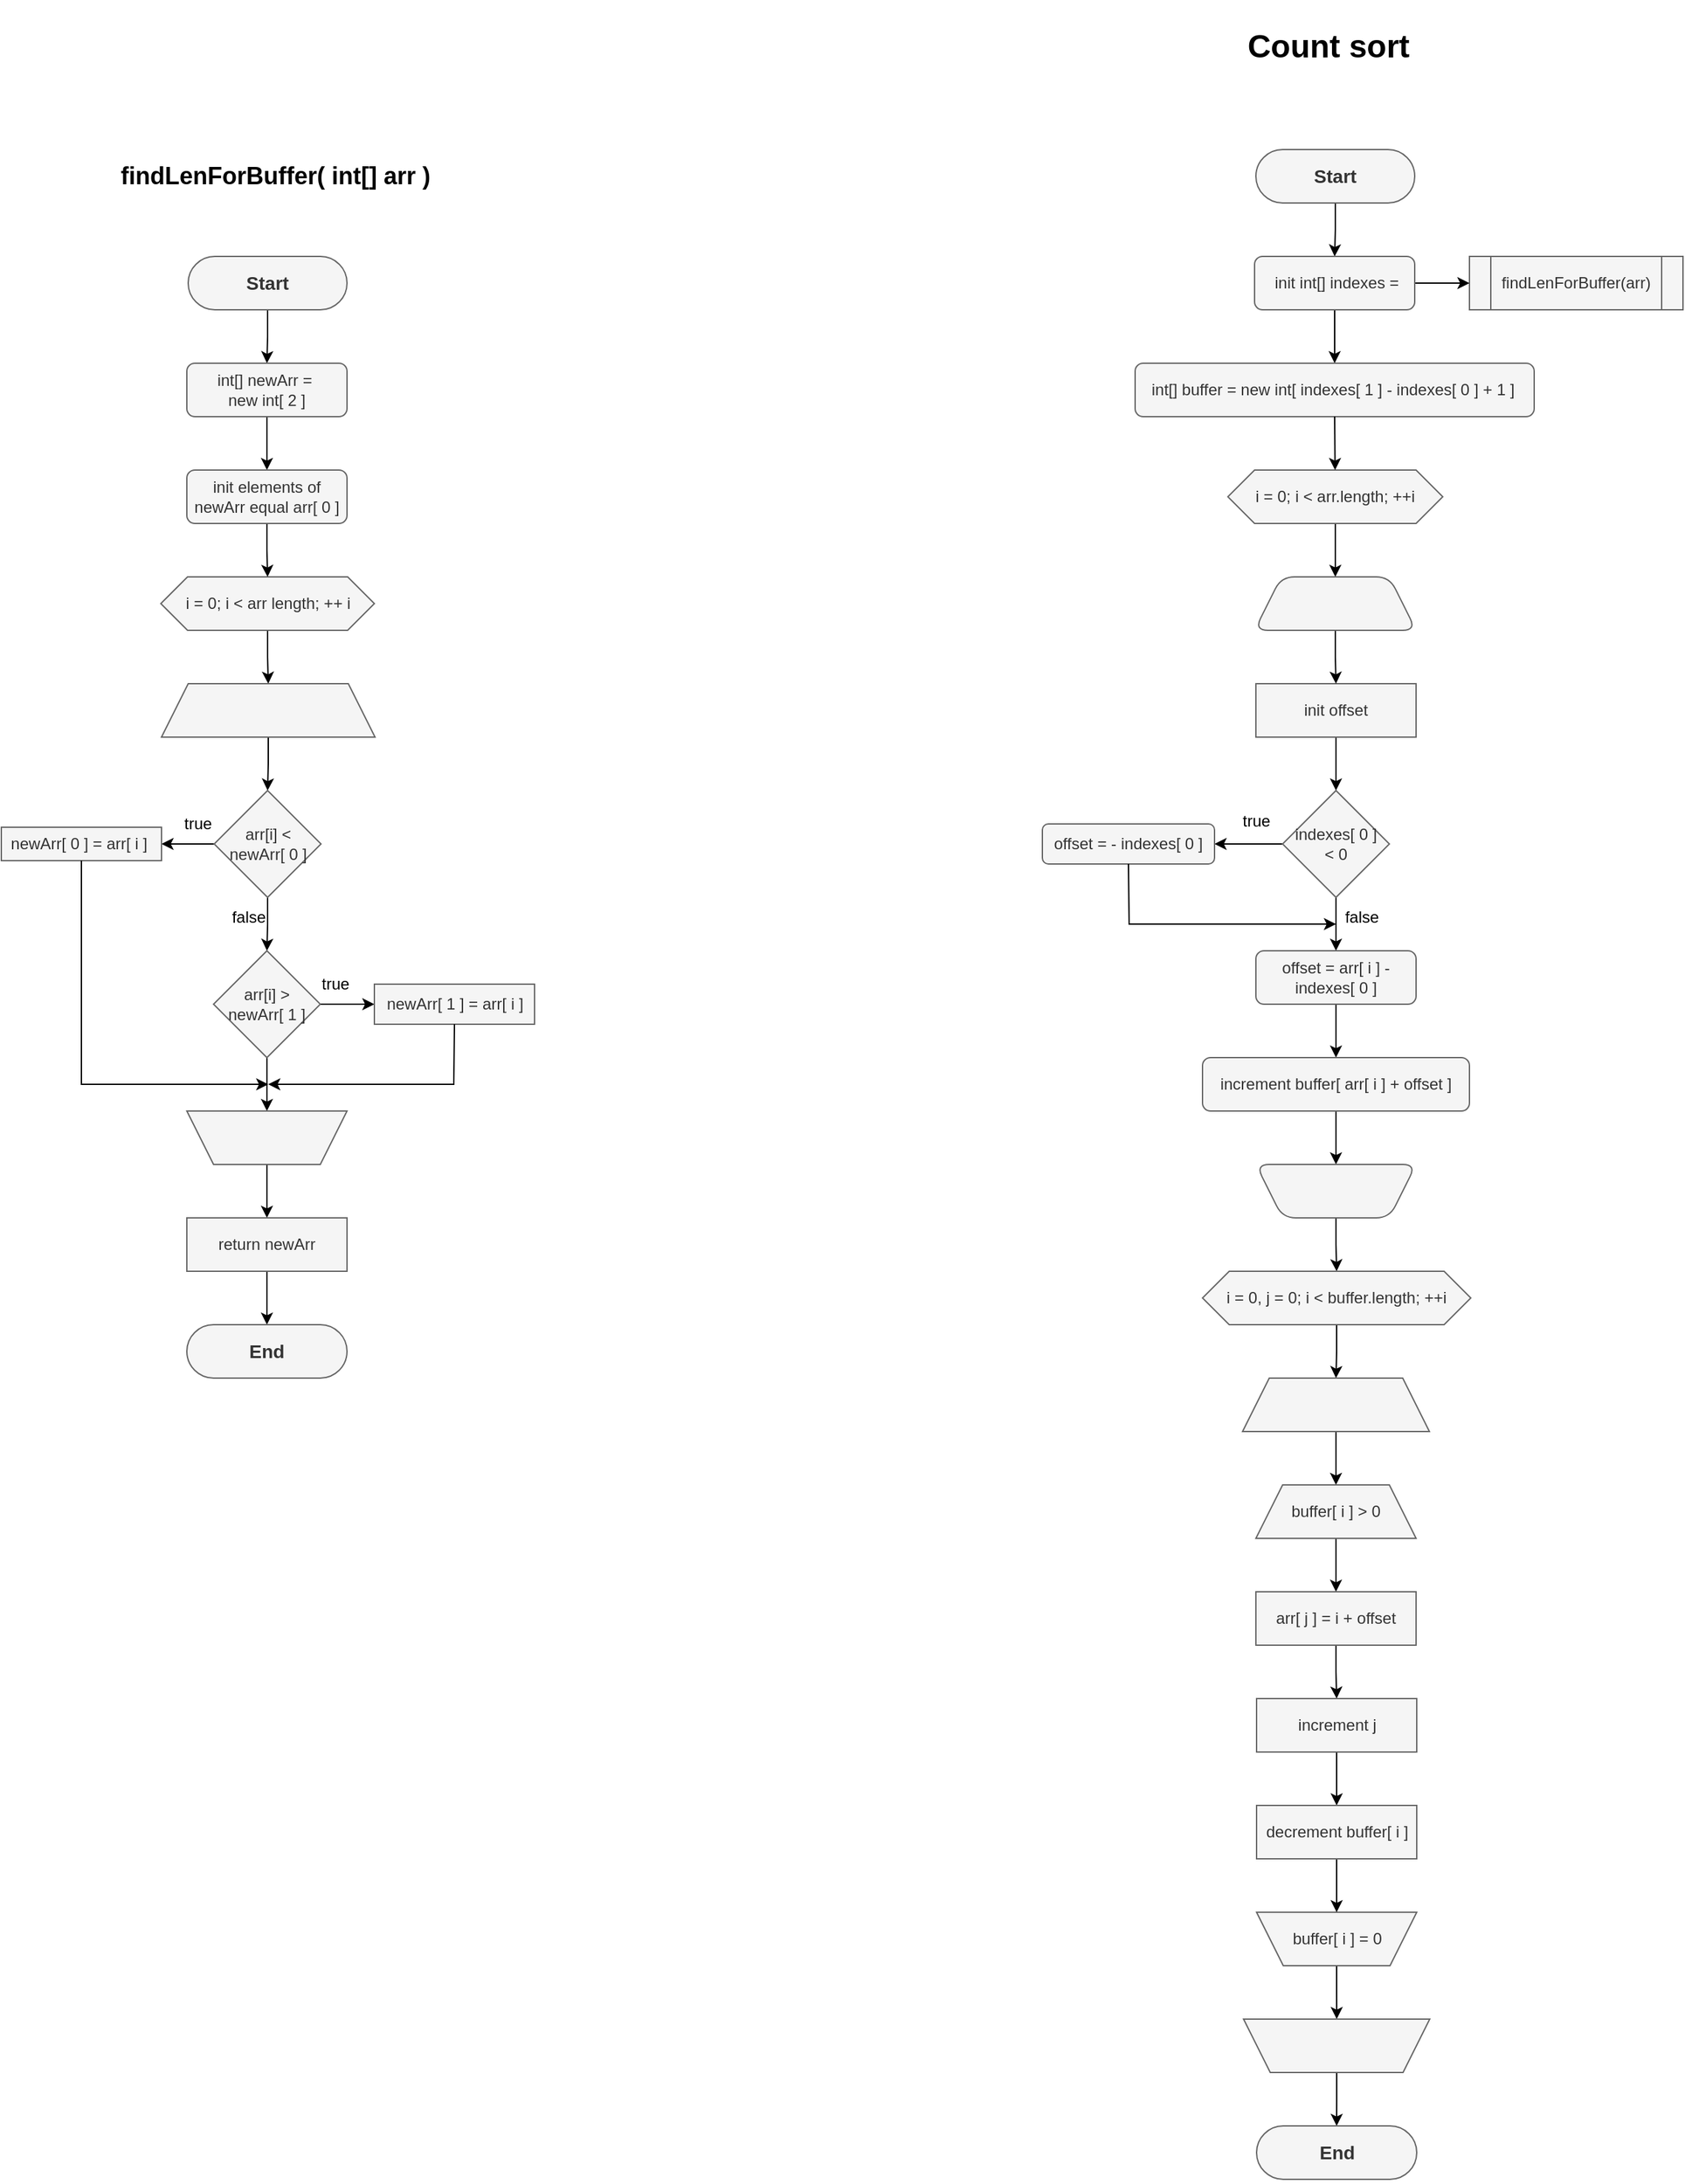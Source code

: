 <mxfile version="24.0.4" type="device">
  <diagram id="23iRSUPoRavnBvh4doch" name="Page-1">
    <mxGraphModel dx="2261" dy="836" grid="1" gridSize="10" guides="1" tooltips="1" connect="1" arrows="1" fold="1" page="1" pageScale="1" pageWidth="827" pageHeight="1169" math="0" shadow="0">
      <root>
        <mxCell id="0" />
        <mxCell id="1" parent="0" />
        <mxCell id="CBXRRx9RchEpLHjRfeQV-1" value="&lt;h1&gt;Count sort&lt;/h1&gt;" style="text;html=1;align=center;verticalAlign=middle;resizable=0;points=[];autosize=1;strokeColor=none;fillColor=none;" vertex="1" parent="1">
          <mxGeometry x="344" y="8" width="140" height="70" as="geometry" />
        </mxCell>
        <mxCell id="CBXRRx9RchEpLHjRfeQV-35" value="" style="edgeStyle=orthogonalEdgeStyle;rounded=0;orthogonalLoop=1;jettySize=auto;html=1;" edge="1" parent="1" source="CBXRRx9RchEpLHjRfeQV-2" target="CBXRRx9RchEpLHjRfeQV-33">
          <mxGeometry relative="1" as="geometry" />
        </mxCell>
        <mxCell id="CBXRRx9RchEpLHjRfeQV-2" value="&lt;h3&gt;Start&lt;/h3&gt;" style="rounded=1;whiteSpace=wrap;html=1;arcSize=50;fillColor=#f5f5f5;fontColor=#333333;strokeColor=#666666;" vertex="1" parent="1">
          <mxGeometry x="360" y="120" width="119" height="40" as="geometry" />
        </mxCell>
        <mxCell id="CBXRRx9RchEpLHjRfeQV-3" value="&lt;h2&gt;findLenForBuffer( int[] arr )&lt;/h2&gt;" style="text;html=1;align=center;verticalAlign=middle;resizable=0;points=[];autosize=1;strokeColor=none;fillColor=none;" vertex="1" parent="1">
          <mxGeometry x="-505" y="110" width="260" height="60" as="geometry" />
        </mxCell>
        <mxCell id="CBXRRx9RchEpLHjRfeQV-13" value="" style="edgeStyle=orthogonalEdgeStyle;rounded=0;orthogonalLoop=1;jettySize=auto;html=1;" edge="1" parent="1" source="CBXRRx9RchEpLHjRfeQV-4" target="CBXRRx9RchEpLHjRfeQV-5">
          <mxGeometry relative="1" as="geometry" />
        </mxCell>
        <mxCell id="CBXRRx9RchEpLHjRfeQV-4" value="&lt;h3&gt;Start&lt;/h3&gt;" style="rounded=1;whiteSpace=wrap;html=1;arcSize=50;fillColor=#f5f5f5;fontColor=#333333;strokeColor=#666666;" vertex="1" parent="1">
          <mxGeometry x="-440" y="200" width="119" height="40" as="geometry" />
        </mxCell>
        <mxCell id="CBXRRx9RchEpLHjRfeQV-12" value="" style="edgeStyle=orthogonalEdgeStyle;rounded=0;orthogonalLoop=1;jettySize=auto;html=1;" edge="1" parent="1" source="CBXRRx9RchEpLHjRfeQV-5" target="CBXRRx9RchEpLHjRfeQV-11">
          <mxGeometry relative="1" as="geometry" />
        </mxCell>
        <mxCell id="CBXRRx9RchEpLHjRfeQV-5" value="int[] newArr =&amp;nbsp;&lt;div&gt;new int[ 2 ]&lt;/div&gt;" style="rounded=1;whiteSpace=wrap;html=1;fillColor=#f5f5f5;fontColor=#333333;strokeColor=#666666;" vertex="1" parent="1">
          <mxGeometry x="-441" y="280" width="120" height="40" as="geometry" />
        </mxCell>
        <mxCell id="CBXRRx9RchEpLHjRfeQV-8" value="" style="edgeStyle=orthogonalEdgeStyle;rounded=0;orthogonalLoop=1;jettySize=auto;html=1;" edge="1" parent="1" source="CBXRRx9RchEpLHjRfeQV-6" target="CBXRRx9RchEpLHjRfeQV-7">
          <mxGeometry relative="1" as="geometry" />
        </mxCell>
        <mxCell id="CBXRRx9RchEpLHjRfeQV-6" value="i = 0; i &amp;lt; arr length; ++ i" style="shape=hexagon;perimeter=hexagonPerimeter2;whiteSpace=wrap;html=1;fixedSize=1;fillColor=#f5f5f5;fontColor=#333333;strokeColor=#666666;" vertex="1" parent="1">
          <mxGeometry x="-460.5" y="440" width="160" height="40" as="geometry" />
        </mxCell>
        <mxCell id="CBXRRx9RchEpLHjRfeQV-10" value="" style="edgeStyle=orthogonalEdgeStyle;rounded=0;orthogonalLoop=1;jettySize=auto;html=1;" edge="1" parent="1" source="CBXRRx9RchEpLHjRfeQV-7" target="CBXRRx9RchEpLHjRfeQV-9">
          <mxGeometry relative="1" as="geometry" />
        </mxCell>
        <mxCell id="CBXRRx9RchEpLHjRfeQV-7" value="" style="shape=trapezoid;perimeter=trapezoidPerimeter;whiteSpace=wrap;html=1;fixedSize=1;fillColor=#f5f5f5;strokeColor=#666666;fontColor=#333333;" vertex="1" parent="1">
          <mxGeometry x="-460" y="520" width="160" height="40" as="geometry" />
        </mxCell>
        <mxCell id="CBXRRx9RchEpLHjRfeQV-17" value="" style="edgeStyle=orthogonalEdgeStyle;rounded=0;orthogonalLoop=1;jettySize=auto;html=1;" edge="1" parent="1" source="CBXRRx9RchEpLHjRfeQV-9" target="CBXRRx9RchEpLHjRfeQV-16">
          <mxGeometry relative="1" as="geometry" />
        </mxCell>
        <mxCell id="CBXRRx9RchEpLHjRfeQV-20" value="" style="edgeStyle=orthogonalEdgeStyle;rounded=0;orthogonalLoop=1;jettySize=auto;html=1;" edge="1" parent="1" source="CBXRRx9RchEpLHjRfeQV-9" target="CBXRRx9RchEpLHjRfeQV-15">
          <mxGeometry relative="1" as="geometry" />
        </mxCell>
        <mxCell id="CBXRRx9RchEpLHjRfeQV-9" value="arr[i] &amp;lt;&lt;div&gt;newArr[ 0 ]&lt;/div&gt;" style="rhombus;whiteSpace=wrap;html=1;fillColor=#f5f5f5;strokeColor=#666666;fontColor=#333333;" vertex="1" parent="1">
          <mxGeometry x="-420.5" y="600" width="80" height="80" as="geometry" />
        </mxCell>
        <mxCell id="CBXRRx9RchEpLHjRfeQV-14" value="" style="edgeStyle=orthogonalEdgeStyle;rounded=0;orthogonalLoop=1;jettySize=auto;html=1;" edge="1" parent="1" source="CBXRRx9RchEpLHjRfeQV-11" target="CBXRRx9RchEpLHjRfeQV-6">
          <mxGeometry relative="1" as="geometry" />
        </mxCell>
        <mxCell id="CBXRRx9RchEpLHjRfeQV-11" value="init elements of newArr equal arr[ 0 ]" style="rounded=1;whiteSpace=wrap;html=1;fillColor=#f5f5f5;fontColor=#333333;strokeColor=#666666;" vertex="1" parent="1">
          <mxGeometry x="-441" y="360" width="120" height="40" as="geometry" />
        </mxCell>
        <mxCell id="CBXRRx9RchEpLHjRfeQV-19" value="" style="edgeStyle=orthogonalEdgeStyle;rounded=0;orthogonalLoop=1;jettySize=auto;html=1;" edge="1" parent="1" source="CBXRRx9RchEpLHjRfeQV-15" target="CBXRRx9RchEpLHjRfeQV-18">
          <mxGeometry relative="1" as="geometry" />
        </mxCell>
        <mxCell id="CBXRRx9RchEpLHjRfeQV-25" value="" style="edgeStyle=orthogonalEdgeStyle;rounded=0;orthogonalLoop=1;jettySize=auto;html=1;" edge="1" parent="1" source="CBXRRx9RchEpLHjRfeQV-15" target="CBXRRx9RchEpLHjRfeQV-24">
          <mxGeometry relative="1" as="geometry" />
        </mxCell>
        <mxCell id="CBXRRx9RchEpLHjRfeQV-15" value="arr[i] &amp;gt;&lt;div&gt;newArr[ 1 ]&lt;/div&gt;" style="rhombus;whiteSpace=wrap;html=1;fillColor=#f5f5f5;strokeColor=#666666;fontColor=#333333;" vertex="1" parent="1">
          <mxGeometry x="-421" y="720" width="80" height="80" as="geometry" />
        </mxCell>
        <mxCell id="CBXRRx9RchEpLHjRfeQV-16" value="newArr[ 0 ] =&amp;nbsp;&lt;span style=&quot;background-color: initial;&quot;&gt;arr[ i ]&amp;nbsp;&lt;/span&gt;" style="whiteSpace=wrap;html=1;fillColor=#f5f5f5;strokeColor=#666666;fontColor=#333333;" vertex="1" parent="1">
          <mxGeometry x="-580" y="627.5" width="120" height="25" as="geometry" />
        </mxCell>
        <mxCell id="CBXRRx9RchEpLHjRfeQV-18" value="newArr[ 1 ] = arr[ i ]" style="whiteSpace=wrap;html=1;fillColor=#f5f5f5;strokeColor=#666666;fontColor=#333333;" vertex="1" parent="1">
          <mxGeometry x="-300.5" y="745" width="120" height="30" as="geometry" />
        </mxCell>
        <mxCell id="CBXRRx9RchEpLHjRfeQV-21" value="true" style="text;html=1;align=center;verticalAlign=middle;resizable=0;points=[];autosize=1;strokeColor=none;fillColor=none;" vertex="1" parent="1">
          <mxGeometry x="-453" y="610" width="40" height="30" as="geometry" />
        </mxCell>
        <mxCell id="CBXRRx9RchEpLHjRfeQV-22" value="true" style="text;html=1;align=center;verticalAlign=middle;resizable=0;points=[];autosize=1;strokeColor=none;fillColor=none;" vertex="1" parent="1">
          <mxGeometry x="-350" y="730" width="40" height="30" as="geometry" />
        </mxCell>
        <mxCell id="CBXRRx9RchEpLHjRfeQV-23" value="false" style="text;html=1;align=center;verticalAlign=middle;resizable=0;points=[];autosize=1;strokeColor=none;fillColor=none;" vertex="1" parent="1">
          <mxGeometry x="-420" y="680" width="50" height="30" as="geometry" />
        </mxCell>
        <mxCell id="CBXRRx9RchEpLHjRfeQV-27" value="" style="edgeStyle=orthogonalEdgeStyle;rounded=0;orthogonalLoop=1;jettySize=auto;html=1;" edge="1" parent="1" source="CBXRRx9RchEpLHjRfeQV-24" target="CBXRRx9RchEpLHjRfeQV-26">
          <mxGeometry relative="1" as="geometry" />
        </mxCell>
        <mxCell id="CBXRRx9RchEpLHjRfeQV-24" value="" style="shape=trapezoid;perimeter=trapezoidPerimeter;whiteSpace=wrap;html=1;fixedSize=1;fillColor=#f5f5f5;strokeColor=#666666;fontColor=#333333;flipV=1;" vertex="1" parent="1">
          <mxGeometry x="-441" y="840" width="120" height="40" as="geometry" />
        </mxCell>
        <mxCell id="CBXRRx9RchEpLHjRfeQV-29" value="" style="edgeStyle=orthogonalEdgeStyle;rounded=0;orthogonalLoop=1;jettySize=auto;html=1;" edge="1" parent="1" source="CBXRRx9RchEpLHjRfeQV-26" target="CBXRRx9RchEpLHjRfeQV-28">
          <mxGeometry relative="1" as="geometry" />
        </mxCell>
        <mxCell id="CBXRRx9RchEpLHjRfeQV-26" value="return newArr" style="whiteSpace=wrap;html=1;fillColor=#f5f5f5;strokeColor=#666666;fontColor=#333333;" vertex="1" parent="1">
          <mxGeometry x="-441" y="920" width="120" height="40" as="geometry" />
        </mxCell>
        <mxCell id="CBXRRx9RchEpLHjRfeQV-28" value="&lt;h3&gt;End&lt;/h3&gt;" style="rounded=1;whiteSpace=wrap;html=1;fillColor=#f5f5f5;strokeColor=#666666;fontColor=#333333;arcSize=50;" vertex="1" parent="1">
          <mxGeometry x="-441" y="1000" width="120" height="40" as="geometry" />
        </mxCell>
        <mxCell id="CBXRRx9RchEpLHjRfeQV-30" value="" style="endArrow=classic;html=1;rounded=0;exitX=0.5;exitY=1;exitDx=0;exitDy=0;" edge="1" parent="1" source="CBXRRx9RchEpLHjRfeQV-16">
          <mxGeometry width="50" height="50" relative="1" as="geometry">
            <mxPoint x="-440" y="780" as="sourcePoint" />
            <mxPoint x="-380" y="820" as="targetPoint" />
            <Array as="points">
              <mxPoint x="-520" y="820" />
            </Array>
          </mxGeometry>
        </mxCell>
        <mxCell id="CBXRRx9RchEpLHjRfeQV-31" value="" style="endArrow=classic;html=1;rounded=0;exitX=0.5;exitY=1;exitDx=0;exitDy=0;" edge="1" parent="1" source="CBXRRx9RchEpLHjRfeQV-18">
          <mxGeometry width="50" height="50" relative="1" as="geometry">
            <mxPoint x="-440" y="780" as="sourcePoint" />
            <mxPoint x="-380" y="820" as="targetPoint" />
            <Array as="points">
              <mxPoint x="-241" y="820" />
            </Array>
          </mxGeometry>
        </mxCell>
        <mxCell id="CBXRRx9RchEpLHjRfeQV-32" value="findLenForBuffer(arr)" style="shape=process;whiteSpace=wrap;html=1;backgroundOutline=1;fillColor=#f5f5f5;fontColor=#333333;strokeColor=#666666;" vertex="1" parent="1">
          <mxGeometry x="520" y="200" width="160" height="40" as="geometry" />
        </mxCell>
        <mxCell id="CBXRRx9RchEpLHjRfeQV-34" value="" style="edgeStyle=orthogonalEdgeStyle;rounded=0;orthogonalLoop=1;jettySize=auto;html=1;" edge="1" parent="1" source="CBXRRx9RchEpLHjRfeQV-33" target="CBXRRx9RchEpLHjRfeQV-32">
          <mxGeometry relative="1" as="geometry" />
        </mxCell>
        <mxCell id="CBXRRx9RchEpLHjRfeQV-37" value="" style="edgeStyle=orthogonalEdgeStyle;rounded=0;orthogonalLoop=1;jettySize=auto;html=1;" edge="1" parent="1" source="CBXRRx9RchEpLHjRfeQV-33" target="CBXRRx9RchEpLHjRfeQV-36">
          <mxGeometry relative="1" as="geometry" />
        </mxCell>
        <mxCell id="CBXRRx9RchEpLHjRfeQV-33" value="&amp;nbsp;init int[] indexes =" style="rounded=1;whiteSpace=wrap;html=1;fillColor=#f5f5f5;fontColor=#333333;strokeColor=#666666;" vertex="1" parent="1">
          <mxGeometry x="359" y="200" width="120" height="40" as="geometry" />
        </mxCell>
        <mxCell id="CBXRRx9RchEpLHjRfeQV-36" value="int[] buffer = new int[ indexes[ 1 ] - indexes[ 0 ] + 1 ]&amp;nbsp;" style="whiteSpace=wrap;html=1;fillColor=#f5f5f5;strokeColor=#666666;fontColor=#333333;rounded=1;" vertex="1" parent="1">
          <mxGeometry x="269.5" y="280" width="299" height="40" as="geometry" />
        </mxCell>
        <mxCell id="CBXRRx9RchEpLHjRfeQV-65" value="" style="edgeStyle=orthogonalEdgeStyle;rounded=0;orthogonalLoop=1;jettySize=auto;html=1;" edge="1" parent="1" source="CBXRRx9RchEpLHjRfeQV-38" target="CBXRRx9RchEpLHjRfeQV-64">
          <mxGeometry relative="1" as="geometry" />
        </mxCell>
        <mxCell id="CBXRRx9RchEpLHjRfeQV-38" value="i = 0; i &amp;lt; arr.length; ++i" style="shape=hexagon;perimeter=hexagonPerimeter2;whiteSpace=wrap;html=1;fixedSize=1;fillColor=#f5f5f5;fontColor=#333333;strokeColor=#666666;" vertex="1" parent="1">
          <mxGeometry x="339" y="360" width="161" height="40" as="geometry" />
        </mxCell>
        <mxCell id="CBXRRx9RchEpLHjRfeQV-47" value="" style="edgeStyle=orthogonalEdgeStyle;rounded=0;orthogonalLoop=1;jettySize=auto;html=1;" edge="1" parent="1" source="CBXRRx9RchEpLHjRfeQV-39" target="CBXRRx9RchEpLHjRfeQV-46">
          <mxGeometry relative="1" as="geometry" />
        </mxCell>
        <mxCell id="CBXRRx9RchEpLHjRfeQV-39" value="init offset" style="whiteSpace=wrap;html=1;fillColor=#f5f5f5;strokeColor=#666666;fontColor=#333333;" vertex="1" parent="1">
          <mxGeometry x="360" y="520" width="120" height="40" as="geometry" />
        </mxCell>
        <mxCell id="CBXRRx9RchEpLHjRfeQV-45" value="" style="endArrow=classic;html=1;rounded=0;exitX=0.5;exitY=1;exitDx=0;exitDy=0;" edge="1" parent="1" source="CBXRRx9RchEpLHjRfeQV-36" target="CBXRRx9RchEpLHjRfeQV-38">
          <mxGeometry width="50" height="50" relative="1" as="geometry">
            <mxPoint x="180" y="410" as="sourcePoint" />
            <mxPoint x="230" y="360" as="targetPoint" />
          </mxGeometry>
        </mxCell>
        <mxCell id="CBXRRx9RchEpLHjRfeQV-51" value="" style="edgeStyle=orthogonalEdgeStyle;rounded=0;orthogonalLoop=1;jettySize=auto;html=1;" edge="1" parent="1" source="CBXRRx9RchEpLHjRfeQV-46" target="CBXRRx9RchEpLHjRfeQV-50">
          <mxGeometry relative="1" as="geometry" />
        </mxCell>
        <mxCell id="CBXRRx9RchEpLHjRfeQV-54" value="" style="edgeStyle=orthogonalEdgeStyle;rounded=0;orthogonalLoop=1;jettySize=auto;html=1;" edge="1" parent="1" source="CBXRRx9RchEpLHjRfeQV-46" target="CBXRRx9RchEpLHjRfeQV-53">
          <mxGeometry relative="1" as="geometry" />
        </mxCell>
        <mxCell id="CBXRRx9RchEpLHjRfeQV-46" value="indexes[ 0 ]&lt;div&gt;&amp;lt; 0&lt;/div&gt;" style="rhombus;whiteSpace=wrap;html=1;fillColor=#f5f5f5;strokeColor=#666666;fontColor=#333333;" vertex="1" parent="1">
          <mxGeometry x="380" y="600" width="80" height="80" as="geometry" />
        </mxCell>
        <mxCell id="CBXRRx9RchEpLHjRfeQV-50" value="offset = - indexes[ 0 ]" style="rounded=1;whiteSpace=wrap;html=1;fillColor=#f5f5f5;strokeColor=#666666;fontColor=#333333;" vertex="1" parent="1">
          <mxGeometry x="200" y="625" width="129" height="30" as="geometry" />
        </mxCell>
        <mxCell id="CBXRRx9RchEpLHjRfeQV-52" value="true" style="text;html=1;align=center;verticalAlign=middle;resizable=0;points=[];autosize=1;strokeColor=none;fillColor=none;" vertex="1" parent="1">
          <mxGeometry x="340" y="608" width="40" height="30" as="geometry" />
        </mxCell>
        <mxCell id="CBXRRx9RchEpLHjRfeQV-56" value="" style="edgeStyle=orthogonalEdgeStyle;rounded=0;orthogonalLoop=1;jettySize=auto;html=1;" edge="1" parent="1" source="CBXRRx9RchEpLHjRfeQV-53" target="CBXRRx9RchEpLHjRfeQV-55">
          <mxGeometry relative="1" as="geometry" />
        </mxCell>
        <mxCell id="CBXRRx9RchEpLHjRfeQV-53" value="offset = arr[ i ] -indexes[ 0 ]" style="rounded=1;whiteSpace=wrap;html=1;fillColor=#f5f5f5;strokeColor=#666666;fontColor=#333333;" vertex="1" parent="1">
          <mxGeometry x="360" y="720" width="120" height="40" as="geometry" />
        </mxCell>
        <mxCell id="CBXRRx9RchEpLHjRfeQV-63" value="" style="edgeStyle=orthogonalEdgeStyle;rounded=0;orthogonalLoop=1;jettySize=auto;html=1;" edge="1" parent="1" source="CBXRRx9RchEpLHjRfeQV-55" target="CBXRRx9RchEpLHjRfeQV-62">
          <mxGeometry relative="1" as="geometry" />
        </mxCell>
        <mxCell id="CBXRRx9RchEpLHjRfeQV-55" value="increment buffer[ arr[ i ] + offset ]" style="rounded=1;whiteSpace=wrap;html=1;fillColor=#f5f5f5;strokeColor=#666666;fontColor=#333333;" vertex="1" parent="1">
          <mxGeometry x="320" y="800" width="200" height="40" as="geometry" />
        </mxCell>
        <mxCell id="CBXRRx9RchEpLHjRfeQV-71" value="" style="edgeStyle=orthogonalEdgeStyle;rounded=0;orthogonalLoop=1;jettySize=auto;html=1;" edge="1" parent="1" source="CBXRRx9RchEpLHjRfeQV-62" target="CBXRRx9RchEpLHjRfeQV-70">
          <mxGeometry relative="1" as="geometry" />
        </mxCell>
        <mxCell id="CBXRRx9RchEpLHjRfeQV-62" value="" style="shape=trapezoid;perimeter=trapezoidPerimeter;whiteSpace=wrap;html=1;fixedSize=1;fillColor=#f5f5f5;strokeColor=#666666;fontColor=#333333;rounded=1;flipV=1;" vertex="1" parent="1">
          <mxGeometry x="360" y="880" width="120" height="40" as="geometry" />
        </mxCell>
        <mxCell id="CBXRRx9RchEpLHjRfeQV-66" value="" style="edgeStyle=orthogonalEdgeStyle;rounded=0;orthogonalLoop=1;jettySize=auto;html=1;" edge="1" parent="1" source="CBXRRx9RchEpLHjRfeQV-64" target="CBXRRx9RchEpLHjRfeQV-39">
          <mxGeometry relative="1" as="geometry" />
        </mxCell>
        <mxCell id="CBXRRx9RchEpLHjRfeQV-64" value="" style="shape=trapezoid;perimeter=trapezoidPerimeter;whiteSpace=wrap;html=1;fixedSize=1;fillColor=#f5f5f5;strokeColor=#666666;fontColor=#333333;rounded=1;flipV=0;" vertex="1" parent="1">
          <mxGeometry x="359" y="440" width="121" height="40" as="geometry" />
        </mxCell>
        <mxCell id="CBXRRx9RchEpLHjRfeQV-67" value="false" style="text;html=1;align=center;verticalAlign=middle;resizable=0;points=[];autosize=1;strokeColor=none;fillColor=none;" vertex="1" parent="1">
          <mxGeometry x="414" y="680" width="50" height="30" as="geometry" />
        </mxCell>
        <mxCell id="CBXRRx9RchEpLHjRfeQV-68" value="" style="endArrow=classic;html=1;rounded=0;exitX=0.5;exitY=1;exitDx=0;exitDy=0;entryX=0.12;entryY=0.667;entryDx=0;entryDy=0;entryPerimeter=0;" edge="1" parent="1" source="CBXRRx9RchEpLHjRfeQV-50" target="CBXRRx9RchEpLHjRfeQV-67">
          <mxGeometry width="50" height="50" relative="1" as="geometry">
            <mxPoint x="370" y="590" as="sourcePoint" />
            <mxPoint x="420" y="540" as="targetPoint" />
            <Array as="points">
              <mxPoint x="265" y="700" />
            </Array>
          </mxGeometry>
        </mxCell>
        <mxCell id="CBXRRx9RchEpLHjRfeQV-73" value="" style="edgeStyle=orthogonalEdgeStyle;rounded=0;orthogonalLoop=1;jettySize=auto;html=1;" edge="1" parent="1" source="CBXRRx9RchEpLHjRfeQV-70" target="CBXRRx9RchEpLHjRfeQV-72">
          <mxGeometry relative="1" as="geometry" />
        </mxCell>
        <mxCell id="CBXRRx9RchEpLHjRfeQV-70" value="i = 0, j = 0; i &amp;lt; buffer.length; ++i" style="shape=hexagon;perimeter=hexagonPerimeter2;whiteSpace=wrap;html=1;fixedSize=1;fillColor=#f5f5f5;fontColor=#333333;strokeColor=#666666;" vertex="1" parent="1">
          <mxGeometry x="320" y="960" width="201" height="40" as="geometry" />
        </mxCell>
        <mxCell id="CBXRRx9RchEpLHjRfeQV-75" value="" style="edgeStyle=orthogonalEdgeStyle;rounded=0;orthogonalLoop=1;jettySize=auto;html=1;" edge="1" parent="1" source="CBXRRx9RchEpLHjRfeQV-72" target="CBXRRx9RchEpLHjRfeQV-74">
          <mxGeometry relative="1" as="geometry" />
        </mxCell>
        <mxCell id="CBXRRx9RchEpLHjRfeQV-72" value="" style="shape=trapezoid;perimeter=trapezoidPerimeter;whiteSpace=wrap;html=1;fixedSize=1;fillColor=#f5f5f5;strokeColor=#666666;fontColor=#333333;flipV=0;" vertex="1" parent="1">
          <mxGeometry x="350" y="1040" width="140" height="40" as="geometry" />
        </mxCell>
        <mxCell id="CBXRRx9RchEpLHjRfeQV-77" value="" style="edgeStyle=orthogonalEdgeStyle;rounded=0;orthogonalLoop=1;jettySize=auto;html=1;" edge="1" parent="1" source="CBXRRx9RchEpLHjRfeQV-74" target="CBXRRx9RchEpLHjRfeQV-76">
          <mxGeometry relative="1" as="geometry" />
        </mxCell>
        <mxCell id="CBXRRx9RchEpLHjRfeQV-74" value="buffer[ i ] &amp;gt; 0" style="shape=trapezoid;perimeter=trapezoidPerimeter;whiteSpace=wrap;html=1;fixedSize=1;fillColor=#f5f5f5;strokeColor=#666666;fontColor=#333333;" vertex="1" parent="1">
          <mxGeometry x="360" y="1120" width="120" height="40" as="geometry" />
        </mxCell>
        <mxCell id="CBXRRx9RchEpLHjRfeQV-79" value="" style="edgeStyle=orthogonalEdgeStyle;rounded=0;orthogonalLoop=1;jettySize=auto;html=1;" edge="1" parent="1" source="CBXRRx9RchEpLHjRfeQV-76" target="CBXRRx9RchEpLHjRfeQV-78">
          <mxGeometry relative="1" as="geometry" />
        </mxCell>
        <mxCell id="CBXRRx9RchEpLHjRfeQV-76" value="arr[ j ] = i + offset" style="whiteSpace=wrap;html=1;fillColor=#f5f5f5;strokeColor=#666666;fontColor=#333333;" vertex="1" parent="1">
          <mxGeometry x="360" y="1200" width="120" height="40" as="geometry" />
        </mxCell>
        <mxCell id="CBXRRx9RchEpLHjRfeQV-87" value="" style="edgeStyle=orthogonalEdgeStyle;rounded=0;orthogonalLoop=1;jettySize=auto;html=1;" edge="1" parent="1" source="CBXRRx9RchEpLHjRfeQV-78" target="CBXRRx9RchEpLHjRfeQV-86">
          <mxGeometry relative="1" as="geometry" />
        </mxCell>
        <mxCell id="CBXRRx9RchEpLHjRfeQV-78" value="increment j" style="whiteSpace=wrap;html=1;fillColor=#f5f5f5;strokeColor=#666666;fontColor=#333333;" vertex="1" parent="1">
          <mxGeometry x="360.5" y="1280" width="120" height="40" as="geometry" />
        </mxCell>
        <mxCell id="CBXRRx9RchEpLHjRfeQV-83" value="" style="edgeStyle=orthogonalEdgeStyle;rounded=0;orthogonalLoop=1;jettySize=auto;html=1;" edge="1" parent="1" source="CBXRRx9RchEpLHjRfeQV-80" target="CBXRRx9RchEpLHjRfeQV-82">
          <mxGeometry relative="1" as="geometry" />
        </mxCell>
        <mxCell id="CBXRRx9RchEpLHjRfeQV-80" value="buffer[ i ] = 0" style="shape=trapezoid;perimeter=trapezoidPerimeter;whiteSpace=wrap;html=1;fixedSize=1;fillColor=#f5f5f5;strokeColor=#666666;fontColor=#333333;flipV=1;" vertex="1" parent="1">
          <mxGeometry x="360.5" y="1440" width="120" height="40" as="geometry" />
        </mxCell>
        <mxCell id="CBXRRx9RchEpLHjRfeQV-85" value="" style="edgeStyle=orthogonalEdgeStyle;rounded=0;orthogonalLoop=1;jettySize=auto;html=1;" edge="1" parent="1" source="CBXRRx9RchEpLHjRfeQV-82" target="CBXRRx9RchEpLHjRfeQV-84">
          <mxGeometry relative="1" as="geometry" />
        </mxCell>
        <mxCell id="CBXRRx9RchEpLHjRfeQV-82" value="" style="shape=trapezoid;perimeter=trapezoidPerimeter;whiteSpace=wrap;html=1;fixedSize=1;fillColor=#f5f5f5;strokeColor=#666666;fontColor=#333333;flipV=1;" vertex="1" parent="1">
          <mxGeometry x="350.75" y="1520" width="139.5" height="40" as="geometry" />
        </mxCell>
        <mxCell id="CBXRRx9RchEpLHjRfeQV-84" value="&lt;h3&gt;End&lt;/h3&gt;" style="rounded=1;whiteSpace=wrap;html=1;fillColor=#f5f5f5;strokeColor=#666666;fontColor=#333333;arcSize=50;" vertex="1" parent="1">
          <mxGeometry x="360.5" y="1600" width="120" height="40" as="geometry" />
        </mxCell>
        <mxCell id="CBXRRx9RchEpLHjRfeQV-88" value="" style="edgeStyle=orthogonalEdgeStyle;rounded=0;orthogonalLoop=1;jettySize=auto;html=1;" edge="1" parent="1" source="CBXRRx9RchEpLHjRfeQV-86" target="CBXRRx9RchEpLHjRfeQV-80">
          <mxGeometry relative="1" as="geometry" />
        </mxCell>
        <mxCell id="CBXRRx9RchEpLHjRfeQV-86" value="decrement buffer[ i ]" style="whiteSpace=wrap;html=1;fillColor=#f5f5f5;strokeColor=#666666;fontColor=#333333;" vertex="1" parent="1">
          <mxGeometry x="360.5" y="1360" width="120" height="40" as="geometry" />
        </mxCell>
      </root>
    </mxGraphModel>
  </diagram>
</mxfile>
